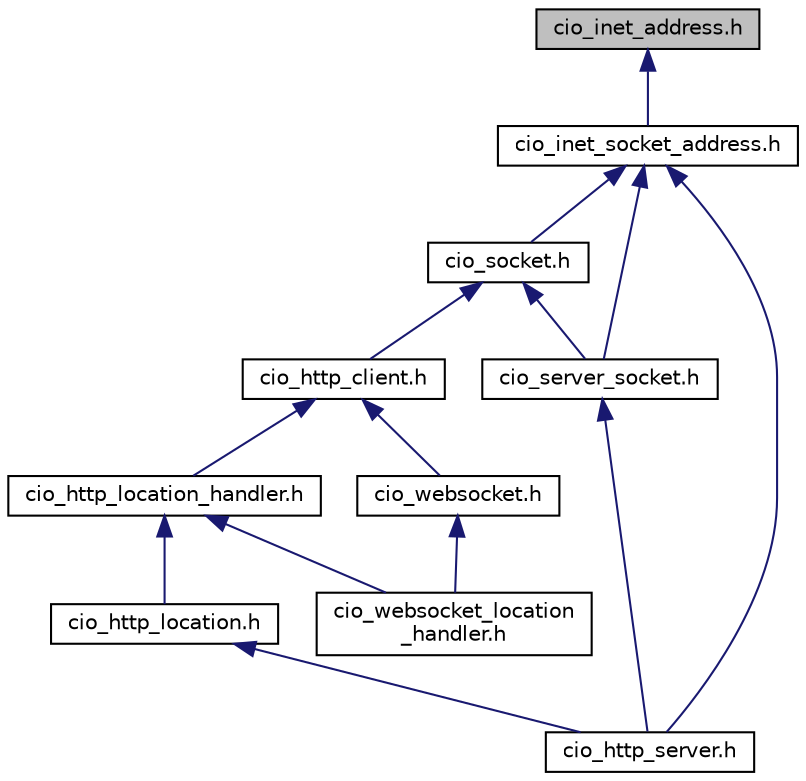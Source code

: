 digraph "cio_inet_address.h"
{
  edge [fontname="Helvetica",fontsize="10",labelfontname="Helvetica",labelfontsize="10"];
  node [fontname="Helvetica",fontsize="10",shape=record];
  Node9 [label="cio_inet_address.h",height=0.2,width=0.4,color="black", fillcolor="grey75", style="filled", fontcolor="black"];
  Node9 -> Node10 [dir="back",color="midnightblue",fontsize="10",style="solid",fontname="Helvetica"];
  Node10 [label="cio_inet_socket_address.h",height=0.2,width=0.4,color="black", fillcolor="white", style="filled",URL="$cio__inet__socket__address_8h.html",tooltip="Representation of a socket address (IP address plus port number). "];
  Node10 -> Node11 [dir="back",color="midnightblue",fontsize="10",style="solid",fontname="Helvetica"];
  Node11 [label="cio_socket.h",height=0.2,width=0.4,color="black", fillcolor="white", style="filled",URL="$cio__socket_8h.html",tooltip="This file contains the interface of a socket. "];
  Node11 -> Node12 [dir="back",color="midnightblue",fontsize="10",style="solid",fontname="Helvetica"];
  Node12 [label="cio_http_client.h",height=0.2,width=0.4,color="black", fillcolor="white", style="filled",URL="$cio__http__client_8h.html",tooltip="The interface to an HTTP client connection. "];
  Node12 -> Node13 [dir="back",color="midnightblue",fontsize="10",style="solid",fontname="Helvetica"];
  Node13 [label="cio_http_location_handler.h",height=0.2,width=0.4,color="black", fillcolor="white", style="filled",URL="$cio__http__location__handler_8h.html",tooltip="Generic interface to write user specific HTTP handlers. "];
  Node13 -> Node14 [dir="back",color="midnightblue",fontsize="10",style="solid",fontname="Helvetica"];
  Node14 [label="cio_http_location.h",height=0.2,width=0.4,color="black", fillcolor="white", style="filled",URL="$cio__http__location_8h.html",tooltip="This file contains the declarations for initializing an location in an HTTP server. "];
  Node14 -> Node15 [dir="back",color="midnightblue",fontsize="10",style="solid",fontname="Helvetica"];
  Node15 [label="cio_http_server.h",height=0.2,width=0.4,color="black", fillcolor="white", style="filled",URL="$cio__http__server_8h.html",tooltip="This file contains the declarations you need to know if you want to implement an HTTP server..."];
  Node13 -> Node16 [dir="back",color="midnightblue",fontsize="10",style="solid",fontname="Helvetica"];
  Node16 [label="cio_websocket_location\l_handler.h",height=0.2,width=0.4,color="black", fillcolor="white", style="filled",URL="$cio__websocket__location__handler_8h.html"];
  Node12 -> Node17 [dir="back",color="midnightblue",fontsize="10",style="solid",fontname="Helvetica"];
  Node17 [label="cio_websocket.h",height=0.2,width=0.4,color="black", fillcolor="white", style="filled",URL="$cio__websocket_8h.html",tooltip="This file contains the declarations all users of a cio_websocket need to know. "];
  Node17 -> Node16 [dir="back",color="midnightblue",fontsize="10",style="solid",fontname="Helvetica"];
  Node11 -> Node18 [dir="back",color="midnightblue",fontsize="10",style="solid",fontname="Helvetica"];
  Node18 [label="cio_server_socket.h",height=0.2,width=0.4,color="black", fillcolor="white", style="filled",URL="$cio__server__socket_8h.html",tooltip="This file contains the interface of a server socket. "];
  Node18 -> Node15 [dir="back",color="midnightblue",fontsize="10",style="solid",fontname="Helvetica"];
  Node10 -> Node15 [dir="back",color="midnightblue",fontsize="10",style="solid",fontname="Helvetica"];
  Node10 -> Node18 [dir="back",color="midnightblue",fontsize="10",style="solid",fontname="Helvetica"];
}
